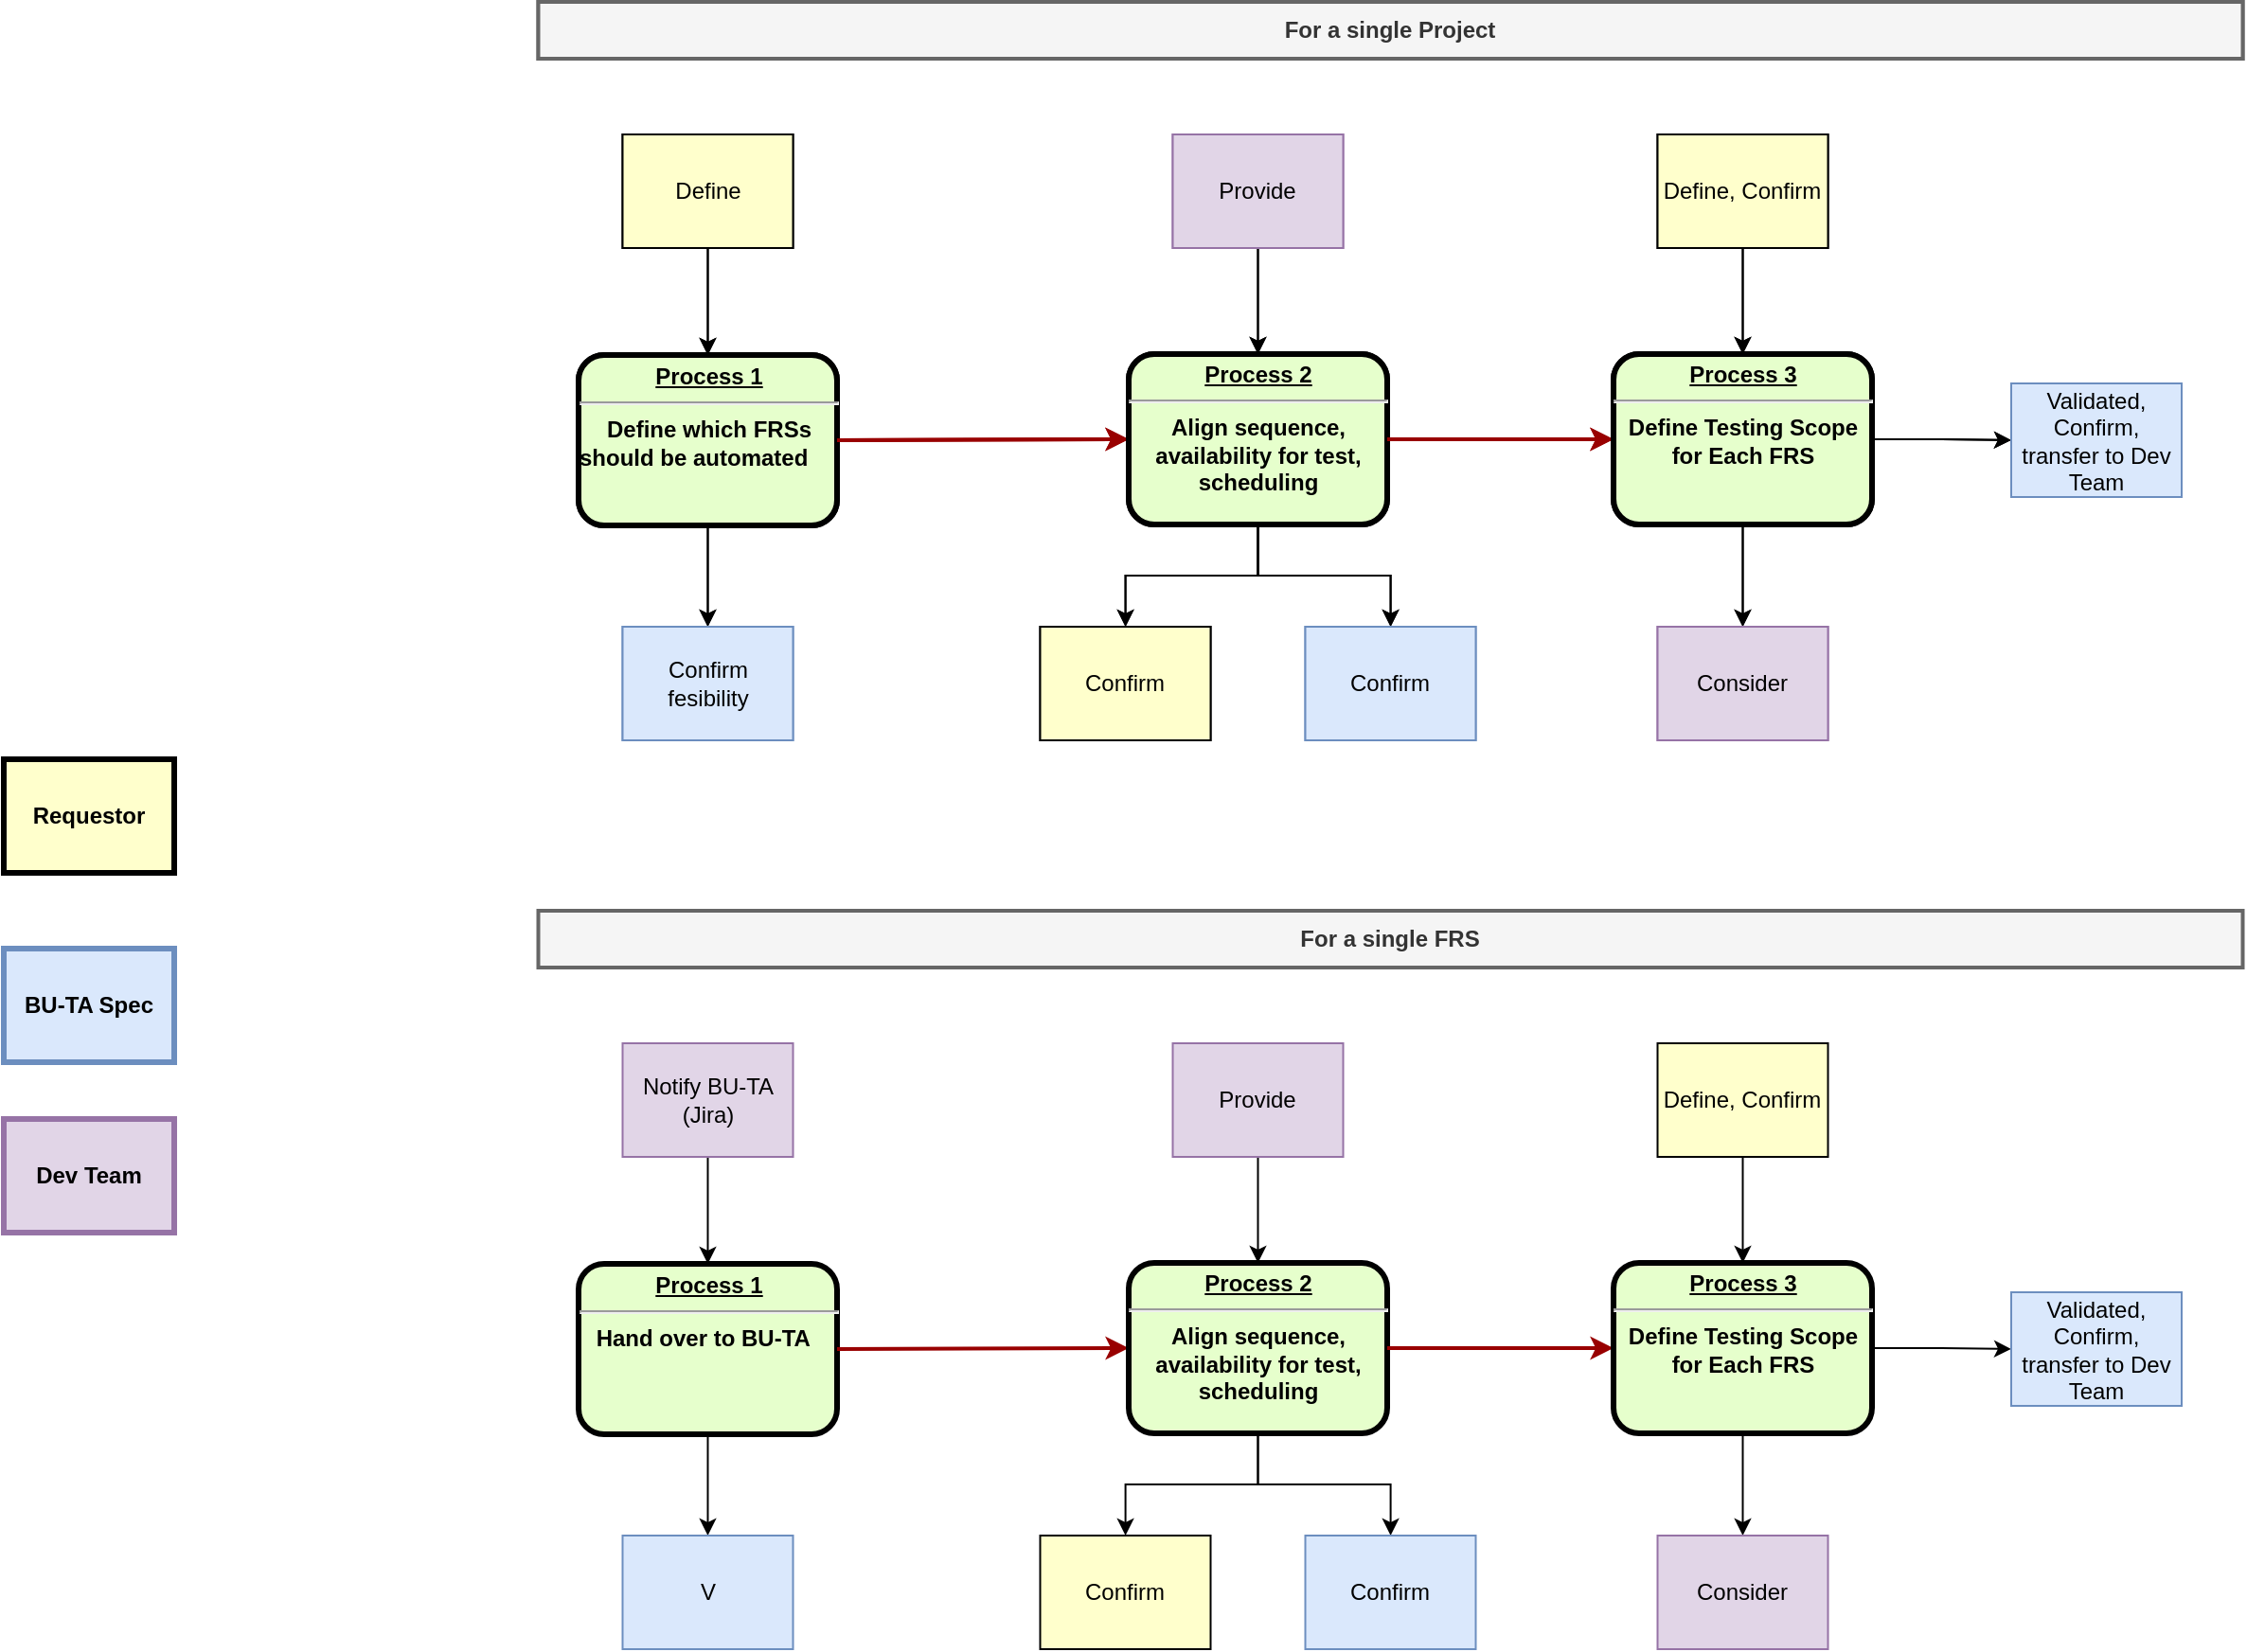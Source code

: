 <mxfile version="14.2.9" type="github">
  <diagram name="Page-1" id="c7558073-3199-34d8-9f00-42111426c3f3">
    <mxGraphModel dx="2248" dy="791" grid="1" gridSize="10" guides="1" tooltips="1" connect="1" arrows="1" fold="1" page="1" pageScale="1" pageWidth="826" pageHeight="1169" background="#ffffff" math="0" shadow="0">
      <root>
        <mxCell id="0" />
        <mxCell id="1" parent="0" />
        <mxCell id="TVN_P2z2MHr8vJ2xY7u7-117" style="edgeStyle=orthogonalEdgeStyle;rounded=0;orthogonalLoop=1;jettySize=auto;html=1;entryX=0.5;entryY=0;entryDx=0;entryDy=0;" edge="1" parent="1" source="2" target="TVN_P2z2MHr8vJ2xY7u7-108">
          <mxGeometry relative="1" as="geometry" />
        </mxCell>
        <mxCell id="2" value="&lt;p style=&quot;margin: 0px ; margin-top: 4px ; text-align: center ; text-decoration: underline&quot;&gt;&lt;strong&gt;Process 1&lt;br&gt;&lt;/strong&gt;&lt;/p&gt;&lt;hr&gt;Define which FRSs&lt;div align=&quot;left&quot;&gt; should be automated&amp;nbsp; &lt;br&gt;&lt;/div&gt;" style="verticalAlign=middle;align=center;overflow=fill;fontSize=12;fontFamily=Helvetica;html=1;rounded=1;fontStyle=1;strokeWidth=3;fillColor=#E6FFCC" parent="1" vertex="1">
          <mxGeometry x="-426.5" y="236.5" width="136.5" height="90" as="geometry" />
        </mxCell>
        <mxCell id="TVN_P2z2MHr8vJ2xY7u7-109" style="edgeStyle=orthogonalEdgeStyle;rounded=0;orthogonalLoop=1;jettySize=auto;html=1;entryX=0.5;entryY=0;entryDx=0;entryDy=0;" edge="1" parent="1" source="4" target="2">
          <mxGeometry relative="1" as="geometry" />
        </mxCell>
        <mxCell id="4" value="Define" style="whiteSpace=wrap;align=center;verticalAlign=middle;fontStyle=0;strokeWidth=1;fillColor=#FFFFCC;" parent="1" vertex="1">
          <mxGeometry x="-403.25" y="120" width="90" height="60" as="geometry" />
        </mxCell>
        <mxCell id="TVN_P2z2MHr8vJ2xY7u7-100" value="" style="edgeStyle=none;noEdgeStyle=1;strokeColor=#990000;strokeWidth=2;exitX=1;exitY=0.5;exitDx=0;exitDy=0;entryX=0;entryY=0.5;entryDx=0;entryDy=0;" edge="1" parent="1" source="2" target="TVN_P2z2MHr8vJ2xY7u7-101">
          <mxGeometry width="100" height="100" relative="1" as="geometry">
            <mxPoint x="-260" y="399.691" as="sourcePoint" />
            <mxPoint x="-160" y="282" as="targetPoint" />
          </mxGeometry>
        </mxCell>
        <mxCell id="TVN_P2z2MHr8vJ2xY7u7-114" style="edgeStyle=orthogonalEdgeStyle;rounded=0;orthogonalLoop=1;jettySize=auto;html=1;" edge="1" parent="1" source="TVN_P2z2MHr8vJ2xY7u7-101" target="TVN_P2z2MHr8vJ2xY7u7-113">
          <mxGeometry relative="1" as="geometry" />
        </mxCell>
        <mxCell id="TVN_P2z2MHr8vJ2xY7u7-116" style="edgeStyle=orthogonalEdgeStyle;rounded=0;orthogonalLoop=1;jettySize=auto;html=1;" edge="1" parent="1" source="TVN_P2z2MHr8vJ2xY7u7-101" target="TVN_P2z2MHr8vJ2xY7u7-115">
          <mxGeometry relative="1" as="geometry" />
        </mxCell>
        <mxCell id="TVN_P2z2MHr8vJ2xY7u7-101" value="&lt;p style=&quot;margin: 0px ; margin-top: 4px ; text-align: center ; text-decoration: underline&quot;&gt;&lt;strong&gt;Process 2&lt;br&gt;&lt;/strong&gt;&lt;/p&gt;&lt;hr&gt;&lt;div&gt;Align sequence, &lt;br&gt;&lt;/div&gt;&lt;div&gt;availability for test, &lt;br&gt;&lt;/div&gt;&lt;div&gt;scheduling&lt;br&gt;&lt;/div&gt;" style="verticalAlign=middle;align=center;overflow=fill;fontSize=12;fontFamily=Helvetica;html=1;rounded=1;fontStyle=1;strokeWidth=3;fillColor=#E6FFCC" vertex="1" parent="1">
          <mxGeometry x="-136" y="236" width="136.5" height="90" as="geometry" />
        </mxCell>
        <mxCell id="TVN_P2z2MHr8vJ2xY7u7-105" value="Requestor" style="whiteSpace=wrap;align=center;verticalAlign=middle;fontStyle=1;strokeWidth=3;fillColor=#FFFFCC" vertex="1" parent="1">
          <mxGeometry x="-730" y="450" width="90" height="60" as="geometry" />
        </mxCell>
        <mxCell id="TVN_P2z2MHr8vJ2xY7u7-106" value="BU-TA Spec" style="whiteSpace=wrap;align=center;verticalAlign=middle;fontStyle=1;strokeWidth=3;fillColor=#dae8fc;strokeColor=#6c8ebf;" vertex="1" parent="1">
          <mxGeometry x="-730" y="550" width="90" height="60" as="geometry" />
        </mxCell>
        <mxCell id="TVN_P2z2MHr8vJ2xY7u7-107" value="Dev Team" style="whiteSpace=wrap;align=center;verticalAlign=middle;fontStyle=1;strokeWidth=3;fillColor=#e1d5e7;strokeColor=#9673a6;" vertex="1" parent="1">
          <mxGeometry x="-730" y="640" width="90" height="60" as="geometry" />
        </mxCell>
        <mxCell id="TVN_P2z2MHr8vJ2xY7u7-108" value="Confirm fesibility" style="whiteSpace=wrap;align=center;verticalAlign=middle;fontStyle=0;strokeWidth=1;fillColor=#dae8fc;strokeColor=#6c8ebf;" vertex="1" parent="1">
          <mxGeometry x="-403.25" y="380" width="90" height="60" as="geometry" />
        </mxCell>
        <mxCell id="TVN_P2z2MHr8vJ2xY7u7-112" style="edgeStyle=orthogonalEdgeStyle;rounded=0;orthogonalLoop=1;jettySize=auto;html=1;exitX=0.5;exitY=1;exitDx=0;exitDy=0;entryX=0.5;entryY=0;entryDx=0;entryDy=0;" edge="1" parent="1" source="TVN_P2z2MHr8vJ2xY7u7-111" target="TVN_P2z2MHr8vJ2xY7u7-101">
          <mxGeometry relative="1" as="geometry" />
        </mxCell>
        <mxCell id="TVN_P2z2MHr8vJ2xY7u7-111" value="Provide" style="whiteSpace=wrap;align=center;verticalAlign=middle;fontStyle=0;strokeWidth=1;fillColor=#e1d5e7;strokeColor=#9673a6;" vertex="1" parent="1">
          <mxGeometry x="-112.75" y="120" width="90" height="60" as="geometry" />
        </mxCell>
        <mxCell id="TVN_P2z2MHr8vJ2xY7u7-113" value="Confirm" style="whiteSpace=wrap;align=center;verticalAlign=middle;fontStyle=0;strokeWidth=1;fillColor=#FFFFCC;" vertex="1" parent="1">
          <mxGeometry x="-182.75" y="380" width="90" height="60" as="geometry" />
        </mxCell>
        <mxCell id="TVN_P2z2MHr8vJ2xY7u7-115" value="Confirm" style="whiteSpace=wrap;align=center;verticalAlign=middle;fontStyle=0;strokeWidth=1;fillColor=#dae8fc;strokeColor=#6c8ebf;" vertex="1" parent="1">
          <mxGeometry x="-42.75" y="380" width="90" height="60" as="geometry" />
        </mxCell>
        <mxCell id="TVN_P2z2MHr8vJ2xY7u7-118" value="" style="edgeStyle=none;noEdgeStyle=1;strokeColor=#990000;strokeWidth=2;exitX=1;exitY=0.5;exitDx=0;exitDy=0;entryX=0;entryY=0.5;entryDx=0;entryDy=0;" edge="1" parent="1" target="TVN_P2z2MHr8vJ2xY7u7-119" source="TVN_P2z2MHr8vJ2xY7u7-101">
          <mxGeometry width="100" height="100" relative="1" as="geometry">
            <mxPoint x="30" y="281.5" as="sourcePoint" />
            <mxPoint x="160" y="282" as="targetPoint" />
          </mxGeometry>
        </mxCell>
        <mxCell id="TVN_P2z2MHr8vJ2xY7u7-127" style="edgeStyle=orthogonalEdgeStyle;rounded=0;orthogonalLoop=1;jettySize=auto;html=1;entryX=0.5;entryY=0;entryDx=0;entryDy=0;" edge="1" parent="1" source="TVN_P2z2MHr8vJ2xY7u7-119" target="TVN_P2z2MHr8vJ2xY7u7-124">
          <mxGeometry relative="1" as="geometry" />
        </mxCell>
        <mxCell id="TVN_P2z2MHr8vJ2xY7u7-128" style="edgeStyle=orthogonalEdgeStyle;rounded=0;orthogonalLoop=1;jettySize=auto;html=1;entryX=0;entryY=0.5;entryDx=0;entryDy=0;" edge="1" parent="1" source="TVN_P2z2MHr8vJ2xY7u7-119" target="TVN_P2z2MHr8vJ2xY7u7-123">
          <mxGeometry relative="1" as="geometry" />
        </mxCell>
        <mxCell id="TVN_P2z2MHr8vJ2xY7u7-119" value="&lt;p style=&quot;margin: 0px ; margin-top: 4px ; text-align: center ; text-decoration: underline&quot;&gt;&lt;strong&gt;Process 3&lt;br&gt;&lt;/strong&gt;&lt;/p&gt;&lt;hr&gt;&lt;div&gt;Define Testing Scope&lt;/div&gt;&lt;div&gt;for Each FRS&lt;br&gt;&lt;/div&gt;" style="verticalAlign=middle;align=center;overflow=fill;fontSize=12;fontFamily=Helvetica;html=1;rounded=1;fontStyle=1;strokeWidth=3;fillColor=#E6FFCC" vertex="1" parent="1">
          <mxGeometry x="120" y="236" width="136.5" height="90" as="geometry" />
        </mxCell>
        <mxCell id="TVN_P2z2MHr8vJ2xY7u7-120" style="edgeStyle=orthogonalEdgeStyle;rounded=0;orthogonalLoop=1;jettySize=auto;html=1;entryX=0.5;entryY=0;entryDx=0;entryDy=0;" edge="1" parent="1" source="TVN_P2z2MHr8vJ2xY7u7-121" target="TVN_P2z2MHr8vJ2xY7u7-119">
          <mxGeometry relative="1" as="geometry">
            <mxPoint x="175" y="236" as="targetPoint" />
          </mxGeometry>
        </mxCell>
        <mxCell id="TVN_P2z2MHr8vJ2xY7u7-121" value="Define, Confirm" style="whiteSpace=wrap;align=center;verticalAlign=middle;fontStyle=0;strokeWidth=1;fillColor=#FFFFCC;" vertex="1" parent="1">
          <mxGeometry x="143.25" y="120" width="90" height="60" as="geometry" />
        </mxCell>
        <mxCell id="TVN_P2z2MHr8vJ2xY7u7-123" value="Validated, Confirm, transfer to Dev Team " style="whiteSpace=wrap;align=center;verticalAlign=middle;fontStyle=0;strokeWidth=1;fillColor=#dae8fc;strokeColor=#6c8ebf;" vertex="1" parent="1">
          <mxGeometry x="330" y="251.5" width="90" height="60" as="geometry" />
        </mxCell>
        <mxCell id="TVN_P2z2MHr8vJ2xY7u7-124" value="Consider" style="whiteSpace=wrap;align=center;verticalAlign=middle;fontStyle=0;strokeWidth=1;fillColor=#e1d5e7;strokeColor=#9673a6;" vertex="1" parent="1">
          <mxGeometry x="143.25" y="380" width="90" height="60" as="geometry" />
        </mxCell>
        <mxCell id="TVN_P2z2MHr8vJ2xY7u7-129" value="For a single Project" style="whiteSpace=wrap;align=center;verticalAlign=middle;fontStyle=1;strokeWidth=2;fillColor=#f5f5f5;strokeColor=#666666;fontColor=#333333;" vertex="1" parent="1">
          <mxGeometry x="-447.75" y="50" width="900" height="30" as="geometry" />
        </mxCell>
        <mxCell id="TVN_P2z2MHr8vJ2xY7u7-130" style="edgeStyle=orthogonalEdgeStyle;rounded=0;orthogonalLoop=1;jettySize=auto;html=1;entryX=0.5;entryY=0;entryDx=0;entryDy=0;" edge="1" parent="1" source="TVN_P2z2MHr8vJ2xY7u7-131" target="TVN_P2z2MHr8vJ2xY7u7-138">
          <mxGeometry relative="1" as="geometry" />
        </mxCell>
        <mxCell id="TVN_P2z2MHr8vJ2xY7u7-131" value="&lt;p style=&quot;margin: 0px ; margin-top: 4px ; text-align: center ; text-decoration: underline&quot;&gt;&lt;strong&gt;Process 1&lt;br&gt;&lt;/strong&gt;&lt;/p&gt;&lt;hr&gt;Define which FRSs&lt;div align=&quot;left&quot;&gt; should be automated&amp;nbsp; &lt;br&gt;&lt;/div&gt;" style="verticalAlign=middle;align=center;overflow=fill;fontSize=12;fontFamily=Helvetica;html=1;rounded=1;fontStyle=1;strokeWidth=3;fillColor=#E6FFCC" vertex="1" parent="1">
          <mxGeometry x="-426.5" y="236.5" width="136.5" height="90" as="geometry" />
        </mxCell>
        <mxCell id="TVN_P2z2MHr8vJ2xY7u7-132" style="edgeStyle=orthogonalEdgeStyle;rounded=0;orthogonalLoop=1;jettySize=auto;html=1;entryX=0.5;entryY=0;entryDx=0;entryDy=0;" edge="1" parent="1" source="TVN_P2z2MHr8vJ2xY7u7-133" target="TVN_P2z2MHr8vJ2xY7u7-131">
          <mxGeometry relative="1" as="geometry" />
        </mxCell>
        <mxCell id="TVN_P2z2MHr8vJ2xY7u7-133" value="Define" style="whiteSpace=wrap;align=center;verticalAlign=middle;fontStyle=0;strokeWidth=1;fillColor=#FFFFCC;" vertex="1" parent="1">
          <mxGeometry x="-403.25" y="120" width="90" height="60" as="geometry" />
        </mxCell>
        <mxCell id="TVN_P2z2MHr8vJ2xY7u7-134" value="" style="edgeStyle=none;noEdgeStyle=1;strokeColor=#990000;strokeWidth=2;exitX=1;exitY=0.5;exitDx=0;exitDy=0;entryX=0;entryY=0.5;entryDx=0;entryDy=0;" edge="1" parent="1" source="TVN_P2z2MHr8vJ2xY7u7-131" target="TVN_P2z2MHr8vJ2xY7u7-137">
          <mxGeometry width="100" height="100" relative="1" as="geometry">
            <mxPoint x="-260" y="399.691" as="sourcePoint" />
            <mxPoint x="-160" y="282" as="targetPoint" />
          </mxGeometry>
        </mxCell>
        <mxCell id="TVN_P2z2MHr8vJ2xY7u7-135" style="edgeStyle=orthogonalEdgeStyle;rounded=0;orthogonalLoop=1;jettySize=auto;html=1;" edge="1" parent="1" source="TVN_P2z2MHr8vJ2xY7u7-137" target="TVN_P2z2MHr8vJ2xY7u7-141">
          <mxGeometry relative="1" as="geometry" />
        </mxCell>
        <mxCell id="TVN_P2z2MHr8vJ2xY7u7-136" style="edgeStyle=orthogonalEdgeStyle;rounded=0;orthogonalLoop=1;jettySize=auto;html=1;" edge="1" parent="1" source="TVN_P2z2MHr8vJ2xY7u7-137" target="TVN_P2z2MHr8vJ2xY7u7-142">
          <mxGeometry relative="1" as="geometry" />
        </mxCell>
        <mxCell id="TVN_P2z2MHr8vJ2xY7u7-137" value="&lt;p style=&quot;margin: 0px ; margin-top: 4px ; text-align: center ; text-decoration: underline&quot;&gt;&lt;strong&gt;Process 2&lt;br&gt;&lt;/strong&gt;&lt;/p&gt;&lt;hr&gt;&lt;div&gt;Align sequence, &lt;br&gt;&lt;/div&gt;&lt;div&gt;availability for test, &lt;br&gt;&lt;/div&gt;&lt;div&gt;scheduling&lt;br&gt;&lt;/div&gt;" style="verticalAlign=middle;align=center;overflow=fill;fontSize=12;fontFamily=Helvetica;html=1;rounded=1;fontStyle=1;strokeWidth=3;fillColor=#E6FFCC" vertex="1" parent="1">
          <mxGeometry x="-136" y="236" width="136.5" height="90" as="geometry" />
        </mxCell>
        <mxCell id="TVN_P2z2MHr8vJ2xY7u7-138" value="Confirm fesibility" style="whiteSpace=wrap;align=center;verticalAlign=middle;fontStyle=0;strokeWidth=1;fillColor=#dae8fc;strokeColor=#6c8ebf;" vertex="1" parent="1">
          <mxGeometry x="-403.25" y="380" width="90" height="60" as="geometry" />
        </mxCell>
        <mxCell id="TVN_P2z2MHr8vJ2xY7u7-139" style="edgeStyle=orthogonalEdgeStyle;rounded=0;orthogonalLoop=1;jettySize=auto;html=1;exitX=0.5;exitY=1;exitDx=0;exitDy=0;entryX=0.5;entryY=0;entryDx=0;entryDy=0;" edge="1" parent="1" source="TVN_P2z2MHr8vJ2xY7u7-140" target="TVN_P2z2MHr8vJ2xY7u7-137">
          <mxGeometry relative="1" as="geometry" />
        </mxCell>
        <mxCell id="TVN_P2z2MHr8vJ2xY7u7-140" value="Provide" style="whiteSpace=wrap;align=center;verticalAlign=middle;fontStyle=0;strokeWidth=1;fillColor=#e1d5e7;strokeColor=#9673a6;" vertex="1" parent="1">
          <mxGeometry x="-112.75" y="120" width="90" height="60" as="geometry" />
        </mxCell>
        <mxCell id="TVN_P2z2MHr8vJ2xY7u7-141" value="Confirm" style="whiteSpace=wrap;align=center;verticalAlign=middle;fontStyle=0;strokeWidth=1;fillColor=#FFFFCC;" vertex="1" parent="1">
          <mxGeometry x="-182.75" y="380" width="90" height="60" as="geometry" />
        </mxCell>
        <mxCell id="TVN_P2z2MHr8vJ2xY7u7-142" value="Confirm" style="whiteSpace=wrap;align=center;verticalAlign=middle;fontStyle=0;strokeWidth=1;fillColor=#dae8fc;strokeColor=#6c8ebf;" vertex="1" parent="1">
          <mxGeometry x="-42.75" y="380" width="90" height="60" as="geometry" />
        </mxCell>
        <mxCell id="TVN_P2z2MHr8vJ2xY7u7-143" value="" style="edgeStyle=none;noEdgeStyle=1;strokeColor=#990000;strokeWidth=2;exitX=1;exitY=0.5;exitDx=0;exitDy=0;entryX=0;entryY=0.5;entryDx=0;entryDy=0;" edge="1" parent="1" source="TVN_P2z2MHr8vJ2xY7u7-137" target="TVN_P2z2MHr8vJ2xY7u7-146">
          <mxGeometry width="100" height="100" relative="1" as="geometry">
            <mxPoint x="30" y="281.5" as="sourcePoint" />
            <mxPoint x="160" y="282" as="targetPoint" />
          </mxGeometry>
        </mxCell>
        <mxCell id="TVN_P2z2MHr8vJ2xY7u7-144" style="edgeStyle=orthogonalEdgeStyle;rounded=0;orthogonalLoop=1;jettySize=auto;html=1;entryX=0.5;entryY=0;entryDx=0;entryDy=0;" edge="1" parent="1" source="TVN_P2z2MHr8vJ2xY7u7-146" target="TVN_P2z2MHr8vJ2xY7u7-150">
          <mxGeometry relative="1" as="geometry" />
        </mxCell>
        <mxCell id="TVN_P2z2MHr8vJ2xY7u7-145" style="edgeStyle=orthogonalEdgeStyle;rounded=0;orthogonalLoop=1;jettySize=auto;html=1;entryX=0;entryY=0.5;entryDx=0;entryDy=0;" edge="1" parent="1" source="TVN_P2z2MHr8vJ2xY7u7-146" target="TVN_P2z2MHr8vJ2xY7u7-149">
          <mxGeometry relative="1" as="geometry" />
        </mxCell>
        <mxCell id="TVN_P2z2MHr8vJ2xY7u7-146" value="&lt;p style=&quot;margin: 0px ; margin-top: 4px ; text-align: center ; text-decoration: underline&quot;&gt;&lt;strong&gt;Process 3&lt;br&gt;&lt;/strong&gt;&lt;/p&gt;&lt;hr&gt;&lt;div&gt;Define Testing Scope&lt;/div&gt;&lt;div&gt;for Each FRS&lt;br&gt;&lt;/div&gt;" style="verticalAlign=middle;align=center;overflow=fill;fontSize=12;fontFamily=Helvetica;html=1;rounded=1;fontStyle=1;strokeWidth=3;fillColor=#E6FFCC" vertex="1" parent="1">
          <mxGeometry x="120" y="236" width="136.5" height="90" as="geometry" />
        </mxCell>
        <mxCell id="TVN_P2z2MHr8vJ2xY7u7-147" style="edgeStyle=orthogonalEdgeStyle;rounded=0;orthogonalLoop=1;jettySize=auto;html=1;entryX=0.5;entryY=0;entryDx=0;entryDy=0;" edge="1" parent="1" source="TVN_P2z2MHr8vJ2xY7u7-148" target="TVN_P2z2MHr8vJ2xY7u7-146">
          <mxGeometry relative="1" as="geometry">
            <mxPoint x="175" y="236" as="targetPoint" />
          </mxGeometry>
        </mxCell>
        <mxCell id="TVN_P2z2MHr8vJ2xY7u7-148" value="Define, Confirm" style="whiteSpace=wrap;align=center;verticalAlign=middle;fontStyle=0;strokeWidth=1;fillColor=#FFFFCC;" vertex="1" parent="1">
          <mxGeometry x="143.25" y="120" width="90" height="60" as="geometry" />
        </mxCell>
        <mxCell id="TVN_P2z2MHr8vJ2xY7u7-149" value="Validated, Confirm, transfer to Dev Team " style="whiteSpace=wrap;align=center;verticalAlign=middle;fontStyle=0;strokeWidth=1;fillColor=#dae8fc;strokeColor=#6c8ebf;" vertex="1" parent="1">
          <mxGeometry x="330" y="251.5" width="90" height="60" as="geometry" />
        </mxCell>
        <mxCell id="TVN_P2z2MHr8vJ2xY7u7-150" value="Consider" style="whiteSpace=wrap;align=center;verticalAlign=middle;fontStyle=0;strokeWidth=1;fillColor=#e1d5e7;strokeColor=#9673a6;" vertex="1" parent="1">
          <mxGeometry x="143.25" y="380" width="90" height="60" as="geometry" />
        </mxCell>
        <mxCell id="TVN_P2z2MHr8vJ2xY7u7-151" value="For a single Project" style="whiteSpace=wrap;align=center;verticalAlign=middle;fontStyle=1;strokeWidth=2;fillColor=#f5f5f5;strokeColor=#666666;fontColor=#333333;" vertex="1" parent="1">
          <mxGeometry x="-447.75" y="50" width="900" height="30" as="geometry" />
        </mxCell>
        <mxCell id="TVN_P2z2MHr8vJ2xY7u7-152" style="edgeStyle=orthogonalEdgeStyle;rounded=0;orthogonalLoop=1;jettySize=auto;html=1;entryX=0.5;entryY=0;entryDx=0;entryDy=0;" edge="1" parent="1" source="TVN_P2z2MHr8vJ2xY7u7-153" target="TVN_P2z2MHr8vJ2xY7u7-160">
          <mxGeometry relative="1" as="geometry" />
        </mxCell>
        <mxCell id="TVN_P2z2MHr8vJ2xY7u7-153" value="&lt;p style=&quot;margin: 0px ; margin-top: 4px ; text-align: center ; text-decoration: underline&quot;&gt;&lt;strong&gt;Process 1&lt;br&gt;&lt;/strong&gt;&lt;/p&gt;&lt;hr&gt;Hand over to BU-TA &amp;nbsp; " style="verticalAlign=middle;align=center;overflow=fill;fontSize=12;fontFamily=Helvetica;html=1;rounded=1;fontStyle=1;strokeWidth=3;fillColor=#E6FFCC" vertex="1" parent="1">
          <mxGeometry x="-426.5" y="716.5" width="136.5" height="90" as="geometry" />
        </mxCell>
        <mxCell id="TVN_P2z2MHr8vJ2xY7u7-154" style="edgeStyle=orthogonalEdgeStyle;rounded=0;orthogonalLoop=1;jettySize=auto;html=1;entryX=0.5;entryY=0;entryDx=0;entryDy=0;" edge="1" parent="1" source="TVN_P2z2MHr8vJ2xY7u7-155" target="TVN_P2z2MHr8vJ2xY7u7-153">
          <mxGeometry relative="1" as="geometry" />
        </mxCell>
        <mxCell id="TVN_P2z2MHr8vJ2xY7u7-155" value="Notify BU-TA&#xa;(Jira)" style="whiteSpace=wrap;align=center;verticalAlign=middle;fontStyle=0;strokeWidth=1;fillColor=#e1d5e7;strokeColor=#9673a6;" vertex="1" parent="1">
          <mxGeometry x="-403.25" y="600" width="90" height="60" as="geometry" />
        </mxCell>
        <mxCell id="TVN_P2z2MHr8vJ2xY7u7-156" value="" style="edgeStyle=none;noEdgeStyle=1;strokeColor=#990000;strokeWidth=2;exitX=1;exitY=0.5;exitDx=0;exitDy=0;entryX=0;entryY=0.5;entryDx=0;entryDy=0;" edge="1" parent="1" source="TVN_P2z2MHr8vJ2xY7u7-153" target="TVN_P2z2MHr8vJ2xY7u7-159">
          <mxGeometry width="100" height="100" relative="1" as="geometry">
            <mxPoint x="-260" y="879.691" as="sourcePoint" />
            <mxPoint x="-160" y="762" as="targetPoint" />
          </mxGeometry>
        </mxCell>
        <mxCell id="TVN_P2z2MHr8vJ2xY7u7-157" style="edgeStyle=orthogonalEdgeStyle;rounded=0;orthogonalLoop=1;jettySize=auto;html=1;" edge="1" parent="1" source="TVN_P2z2MHr8vJ2xY7u7-159" target="TVN_P2z2MHr8vJ2xY7u7-163">
          <mxGeometry relative="1" as="geometry" />
        </mxCell>
        <mxCell id="TVN_P2z2MHr8vJ2xY7u7-158" style="edgeStyle=orthogonalEdgeStyle;rounded=0;orthogonalLoop=1;jettySize=auto;html=1;" edge="1" parent="1" source="TVN_P2z2MHr8vJ2xY7u7-159" target="TVN_P2z2MHr8vJ2xY7u7-164">
          <mxGeometry relative="1" as="geometry" />
        </mxCell>
        <mxCell id="TVN_P2z2MHr8vJ2xY7u7-159" value="&lt;p style=&quot;margin: 0px ; margin-top: 4px ; text-align: center ; text-decoration: underline&quot;&gt;&lt;strong&gt;Process 2&lt;br&gt;&lt;/strong&gt;&lt;/p&gt;&lt;hr&gt;&lt;div&gt;Align sequence, &lt;br&gt;&lt;/div&gt;&lt;div&gt;availability for test, &lt;br&gt;&lt;/div&gt;&lt;div&gt;scheduling&lt;br&gt;&lt;/div&gt;" style="verticalAlign=middle;align=center;overflow=fill;fontSize=12;fontFamily=Helvetica;html=1;rounded=1;fontStyle=1;strokeWidth=3;fillColor=#E6FFCC" vertex="1" parent="1">
          <mxGeometry x="-136" y="716" width="136.5" height="90" as="geometry" />
        </mxCell>
        <mxCell id="TVN_P2z2MHr8vJ2xY7u7-160" value="V" style="whiteSpace=wrap;align=center;verticalAlign=middle;fontStyle=0;strokeWidth=1;fillColor=#dae8fc;strokeColor=#6c8ebf;" vertex="1" parent="1">
          <mxGeometry x="-403.25" y="860" width="90" height="60" as="geometry" />
        </mxCell>
        <mxCell id="TVN_P2z2MHr8vJ2xY7u7-161" style="edgeStyle=orthogonalEdgeStyle;rounded=0;orthogonalLoop=1;jettySize=auto;html=1;exitX=0.5;exitY=1;exitDx=0;exitDy=0;entryX=0.5;entryY=0;entryDx=0;entryDy=0;" edge="1" parent="1" source="TVN_P2z2MHr8vJ2xY7u7-162" target="TVN_P2z2MHr8vJ2xY7u7-159">
          <mxGeometry relative="1" as="geometry" />
        </mxCell>
        <mxCell id="TVN_P2z2MHr8vJ2xY7u7-162" value="Provide" style="whiteSpace=wrap;align=center;verticalAlign=middle;fontStyle=0;strokeWidth=1;fillColor=#e1d5e7;strokeColor=#9673a6;" vertex="1" parent="1">
          <mxGeometry x="-112.75" y="600" width="90" height="60" as="geometry" />
        </mxCell>
        <mxCell id="TVN_P2z2MHr8vJ2xY7u7-163" value="Confirm" style="whiteSpace=wrap;align=center;verticalAlign=middle;fontStyle=0;strokeWidth=1;fillColor=#FFFFCC;" vertex="1" parent="1">
          <mxGeometry x="-182.75" y="860" width="90" height="60" as="geometry" />
        </mxCell>
        <mxCell id="TVN_P2z2MHr8vJ2xY7u7-164" value="Confirm" style="whiteSpace=wrap;align=center;verticalAlign=middle;fontStyle=0;strokeWidth=1;fillColor=#dae8fc;strokeColor=#6c8ebf;" vertex="1" parent="1">
          <mxGeometry x="-42.75" y="860" width="90" height="60" as="geometry" />
        </mxCell>
        <mxCell id="TVN_P2z2MHr8vJ2xY7u7-165" value="" style="edgeStyle=none;noEdgeStyle=1;strokeColor=#990000;strokeWidth=2;exitX=1;exitY=0.5;exitDx=0;exitDy=0;entryX=0;entryY=0.5;entryDx=0;entryDy=0;" edge="1" parent="1" source="TVN_P2z2MHr8vJ2xY7u7-159" target="TVN_P2z2MHr8vJ2xY7u7-168">
          <mxGeometry width="100" height="100" relative="1" as="geometry">
            <mxPoint x="30" y="761.5" as="sourcePoint" />
            <mxPoint x="160" y="762" as="targetPoint" />
          </mxGeometry>
        </mxCell>
        <mxCell id="TVN_P2z2MHr8vJ2xY7u7-166" style="edgeStyle=orthogonalEdgeStyle;rounded=0;orthogonalLoop=1;jettySize=auto;html=1;entryX=0.5;entryY=0;entryDx=0;entryDy=0;" edge="1" parent="1" source="TVN_P2z2MHr8vJ2xY7u7-168" target="TVN_P2z2MHr8vJ2xY7u7-172">
          <mxGeometry relative="1" as="geometry" />
        </mxCell>
        <mxCell id="TVN_P2z2MHr8vJ2xY7u7-167" style="edgeStyle=orthogonalEdgeStyle;rounded=0;orthogonalLoop=1;jettySize=auto;html=1;entryX=0;entryY=0.5;entryDx=0;entryDy=0;" edge="1" parent="1" source="TVN_P2z2MHr8vJ2xY7u7-168" target="TVN_P2z2MHr8vJ2xY7u7-171">
          <mxGeometry relative="1" as="geometry" />
        </mxCell>
        <mxCell id="TVN_P2z2MHr8vJ2xY7u7-168" value="&lt;p style=&quot;margin: 0px ; margin-top: 4px ; text-align: center ; text-decoration: underline&quot;&gt;&lt;strong&gt;Process 3&lt;br&gt;&lt;/strong&gt;&lt;/p&gt;&lt;hr&gt;&lt;div&gt;Define Testing Scope&lt;/div&gt;&lt;div&gt;for Each FRS&lt;br&gt;&lt;/div&gt;" style="verticalAlign=middle;align=center;overflow=fill;fontSize=12;fontFamily=Helvetica;html=1;rounded=1;fontStyle=1;strokeWidth=3;fillColor=#E6FFCC" vertex="1" parent="1">
          <mxGeometry x="120" y="716" width="136.5" height="90" as="geometry" />
        </mxCell>
        <mxCell id="TVN_P2z2MHr8vJ2xY7u7-169" style="edgeStyle=orthogonalEdgeStyle;rounded=0;orthogonalLoop=1;jettySize=auto;html=1;entryX=0.5;entryY=0;entryDx=0;entryDy=0;" edge="1" parent="1" source="TVN_P2z2MHr8vJ2xY7u7-170" target="TVN_P2z2MHr8vJ2xY7u7-168">
          <mxGeometry relative="1" as="geometry">
            <mxPoint x="175" y="716" as="targetPoint" />
          </mxGeometry>
        </mxCell>
        <mxCell id="TVN_P2z2MHr8vJ2xY7u7-170" value="Define, Confirm" style="whiteSpace=wrap;align=center;verticalAlign=middle;fontStyle=0;strokeWidth=1;fillColor=#FFFFCC;" vertex="1" parent="1">
          <mxGeometry x="143.25" y="600" width="90" height="60" as="geometry" />
        </mxCell>
        <mxCell id="TVN_P2z2MHr8vJ2xY7u7-171" value="Validated, Confirm, transfer to Dev Team " style="whiteSpace=wrap;align=center;verticalAlign=middle;fontStyle=0;strokeWidth=1;fillColor=#dae8fc;strokeColor=#6c8ebf;" vertex="1" parent="1">
          <mxGeometry x="330" y="731.5" width="90" height="60" as="geometry" />
        </mxCell>
        <mxCell id="TVN_P2z2MHr8vJ2xY7u7-172" value="Consider" style="whiteSpace=wrap;align=center;verticalAlign=middle;fontStyle=0;strokeWidth=1;fillColor=#e1d5e7;strokeColor=#9673a6;" vertex="1" parent="1">
          <mxGeometry x="143.25" y="860" width="90" height="60" as="geometry" />
        </mxCell>
        <mxCell id="TVN_P2z2MHr8vJ2xY7u7-173" value="For a single FRS" style="whiteSpace=wrap;align=center;verticalAlign=middle;fontStyle=1;strokeWidth=2;fillColor=#f5f5f5;strokeColor=#666666;fontColor=#333333;" vertex="1" parent="1">
          <mxGeometry x="-447.75" y="530" width="900" height="30" as="geometry" />
        </mxCell>
      </root>
    </mxGraphModel>
  </diagram>
</mxfile>
